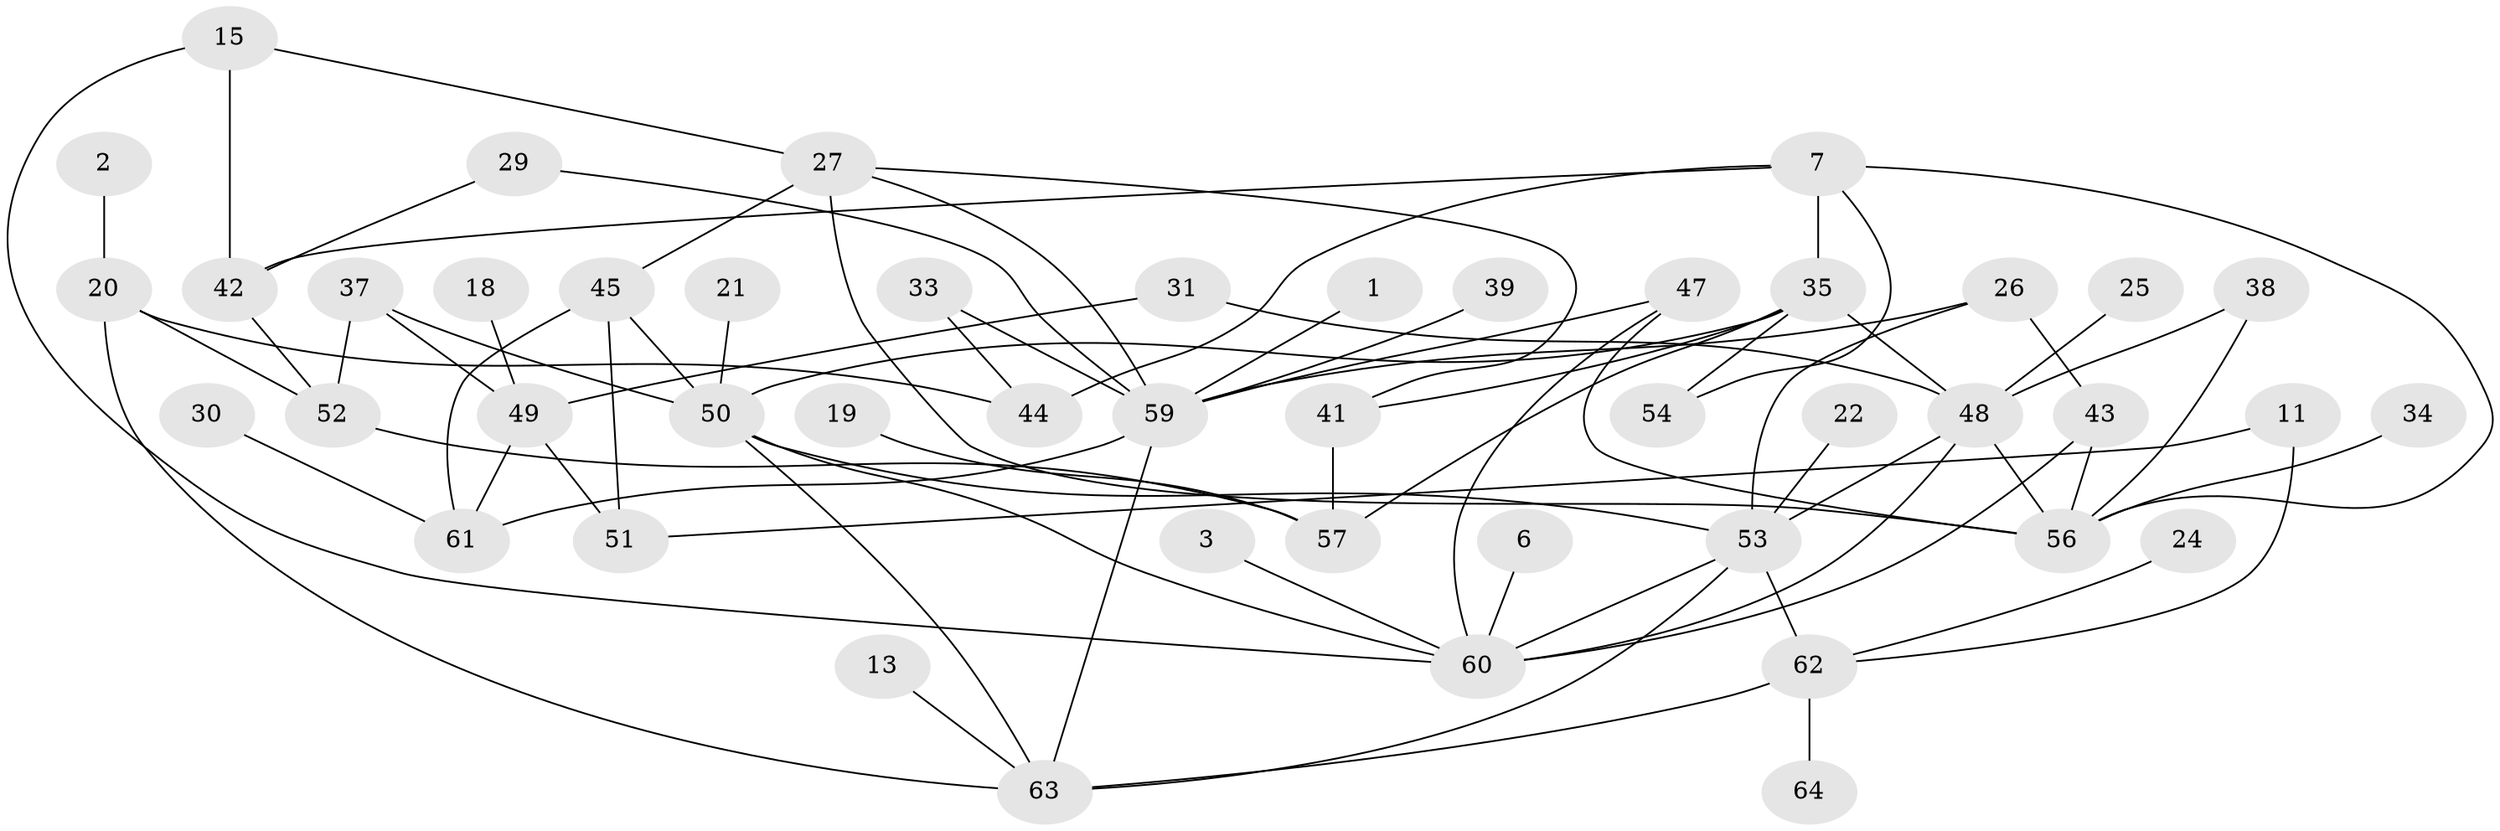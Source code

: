 // original degree distribution, {1: 0.2265625, 4: 0.1328125, 3: 0.1796875, 5: 0.0390625, 2: 0.2578125, 0: 0.1328125, 6: 0.0234375, 7: 0.0078125}
// Generated by graph-tools (version 1.1) at 2025/25/03/09/25 03:25:18]
// undirected, 47 vertices, 76 edges
graph export_dot {
graph [start="1"]
  node [color=gray90,style=filled];
  1;
  2;
  3;
  6;
  7;
  11;
  13;
  15;
  18;
  19;
  20;
  21;
  22;
  24;
  25;
  26;
  27;
  29;
  30;
  31;
  33;
  34;
  35;
  37;
  38;
  39;
  41;
  42;
  43;
  44;
  45;
  47;
  48;
  49;
  50;
  51;
  52;
  53;
  54;
  56;
  57;
  59;
  60;
  61;
  62;
  63;
  64;
  1 -- 59 [weight=1.0];
  2 -- 20 [weight=1.0];
  3 -- 60 [weight=1.0];
  6 -- 60 [weight=1.0];
  7 -- 35 [weight=1.0];
  7 -- 42 [weight=1.0];
  7 -- 44 [weight=1.0];
  7 -- 54 [weight=1.0];
  7 -- 56 [weight=1.0];
  11 -- 51 [weight=1.0];
  11 -- 62 [weight=1.0];
  13 -- 63 [weight=1.0];
  15 -- 27 [weight=1.0];
  15 -- 42 [weight=1.0];
  15 -- 60 [weight=1.0];
  18 -- 49 [weight=1.0];
  19 -- 57 [weight=1.0];
  20 -- 44 [weight=1.0];
  20 -- 52 [weight=1.0];
  20 -- 63 [weight=1.0];
  21 -- 50 [weight=1.0];
  22 -- 53 [weight=1.0];
  24 -- 62 [weight=1.0];
  25 -- 48 [weight=1.0];
  26 -- 43 [weight=1.0];
  26 -- 53 [weight=1.0];
  26 -- 59 [weight=1.0];
  27 -- 41 [weight=1.0];
  27 -- 45 [weight=1.0];
  27 -- 56 [weight=1.0];
  27 -- 59 [weight=1.0];
  29 -- 42 [weight=1.0];
  29 -- 59 [weight=1.0];
  30 -- 61 [weight=1.0];
  31 -- 48 [weight=1.0];
  31 -- 49 [weight=1.0];
  33 -- 44 [weight=1.0];
  33 -- 59 [weight=1.0];
  34 -- 56 [weight=1.0];
  35 -- 41 [weight=1.0];
  35 -- 48 [weight=1.0];
  35 -- 50 [weight=1.0];
  35 -- 54 [weight=1.0];
  35 -- 57 [weight=2.0];
  37 -- 49 [weight=1.0];
  37 -- 50 [weight=1.0];
  37 -- 52 [weight=1.0];
  38 -- 48 [weight=1.0];
  38 -- 56 [weight=1.0];
  39 -- 59 [weight=1.0];
  41 -- 57 [weight=1.0];
  42 -- 52 [weight=1.0];
  43 -- 56 [weight=1.0];
  43 -- 60 [weight=1.0];
  45 -- 50 [weight=1.0];
  45 -- 51 [weight=1.0];
  45 -- 61 [weight=1.0];
  47 -- 56 [weight=1.0];
  47 -- 59 [weight=1.0];
  47 -- 60 [weight=1.0];
  48 -- 53 [weight=1.0];
  48 -- 56 [weight=1.0];
  48 -- 60 [weight=1.0];
  49 -- 51 [weight=1.0];
  49 -- 61 [weight=1.0];
  50 -- 53 [weight=1.0];
  50 -- 60 [weight=1.0];
  50 -- 63 [weight=1.0];
  52 -- 57 [weight=1.0];
  53 -- 60 [weight=1.0];
  53 -- 62 [weight=1.0];
  53 -- 63 [weight=1.0];
  59 -- 61 [weight=1.0];
  59 -- 63 [weight=1.0];
  62 -- 63 [weight=1.0];
  62 -- 64 [weight=1.0];
}
